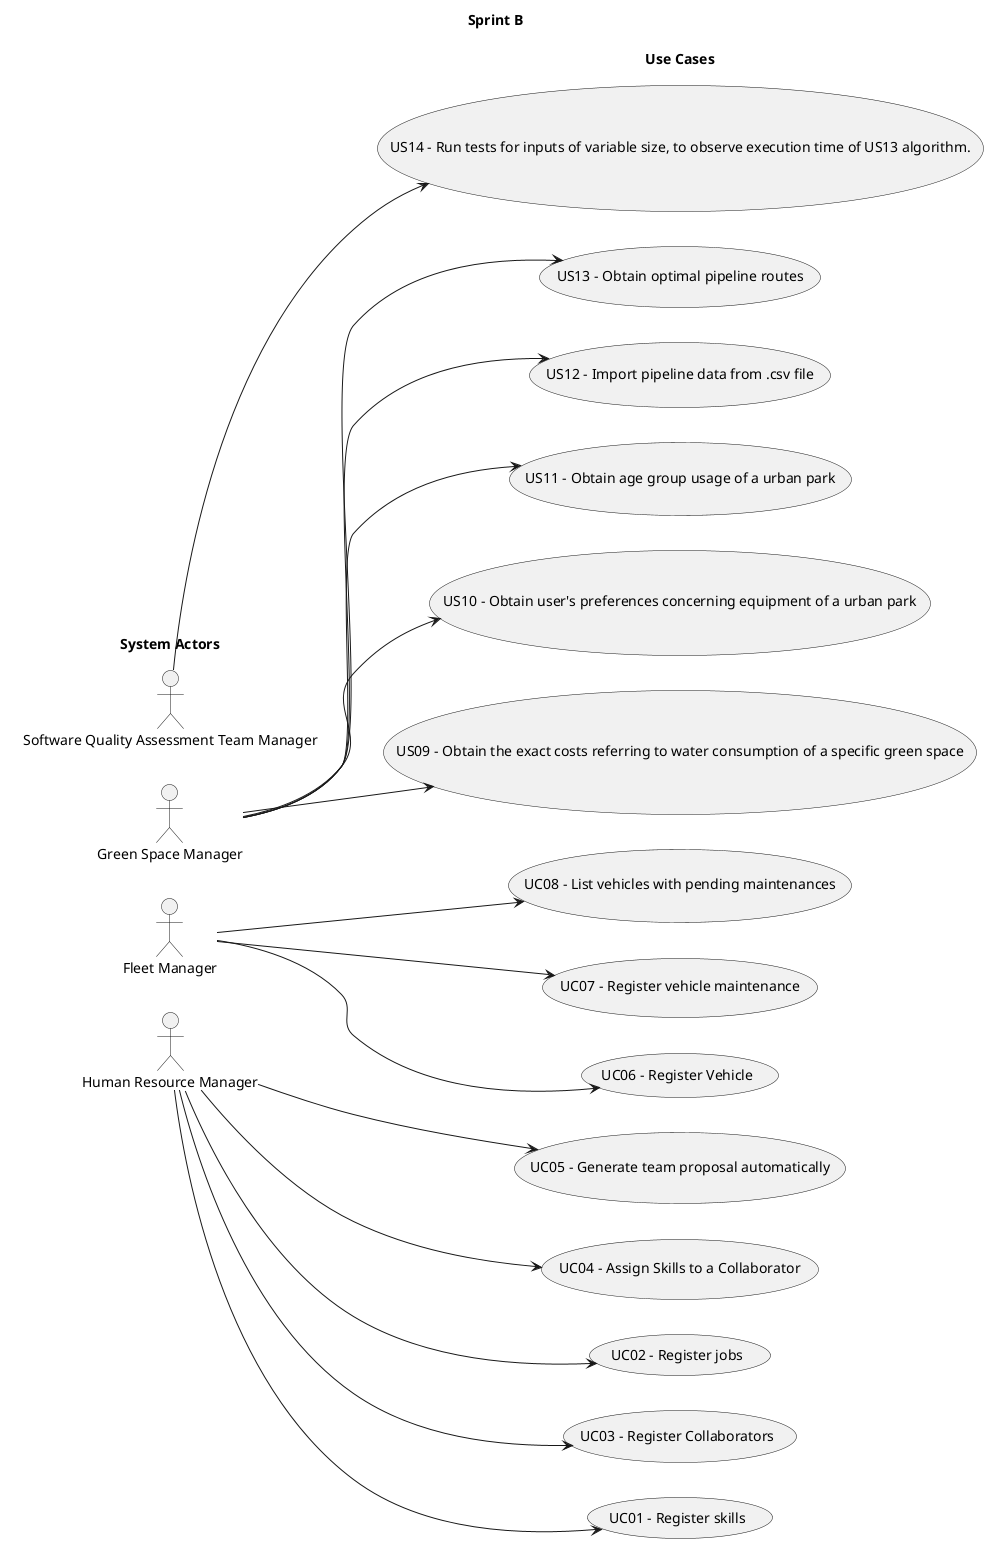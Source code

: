 @startuml
'skinparam monochrome true
skinparam packageStyle rectangle
'skinparam shadowing false

skinparam rectangle{
    BorderColor white

}

title Sprint B

left to right direction

rectangle "System Actors" as actors {
    actor "Software Quality Assessment Team Manager" as QAM
    actor "Green Space Manager" as GSM
    actor "Fleet Manager" as FM
    actor "Human Resource Manager" as HRM

}




rectangle "Use Cases" as usecases{

    usecase "US14 - Run tests for inputs of variable size, to observe execution time of US13 algorithm." as UC14
    usecase "US13 - Obtain optimal pipeline routes" as UC13
    usecase "US12 - Import pipeline data from .csv file" as UC12
    usecase "US11 - Obtain age group usage of a urban park" as UC11
    usecase "US10 - Obtain user's preferences concerning equipment of a urban park" as UC10
    usecase "US09 - Obtain the exact costs referring to water consumption of a specific green space" as UC09
    usecase "UC08 - List vehicles with pending maintenances" as UC08
    usecase "UC07 - Register vehicle maintenance" as UC07
    usecase "UC06 - Register Vehicle" as UC06
    usecase "UC05 - Generate team proposal automatically" as UC05
    usecase "UC04 - Assign Skills to a Collaborator" as UC04
    usecase "UC02 - Register jobs" as UC02
    usecase "UC03 - Register Collaborators" as UC03
    usecase "UC01 - Register skills" as UC01


    HRM --> UC01
    HRM --> UC02
    HRM --> UC03
    HRM --> UC04
    HRM --> UC05
    FM --> UC06
    FM --> UC07
    FM --> UC08
    GSM --> UC09
    GSM --> UC10
    GSM --> UC11
    GSM --> UC12
    GSM --> UC13
    QAM --> UC14
}


'note left of usecases
    'System
'end note

'note right of actors
'    Rectangles and Titles are for
'    demonstration purposes only.
'    Omitt on your diagrams.
'end note

@enduml